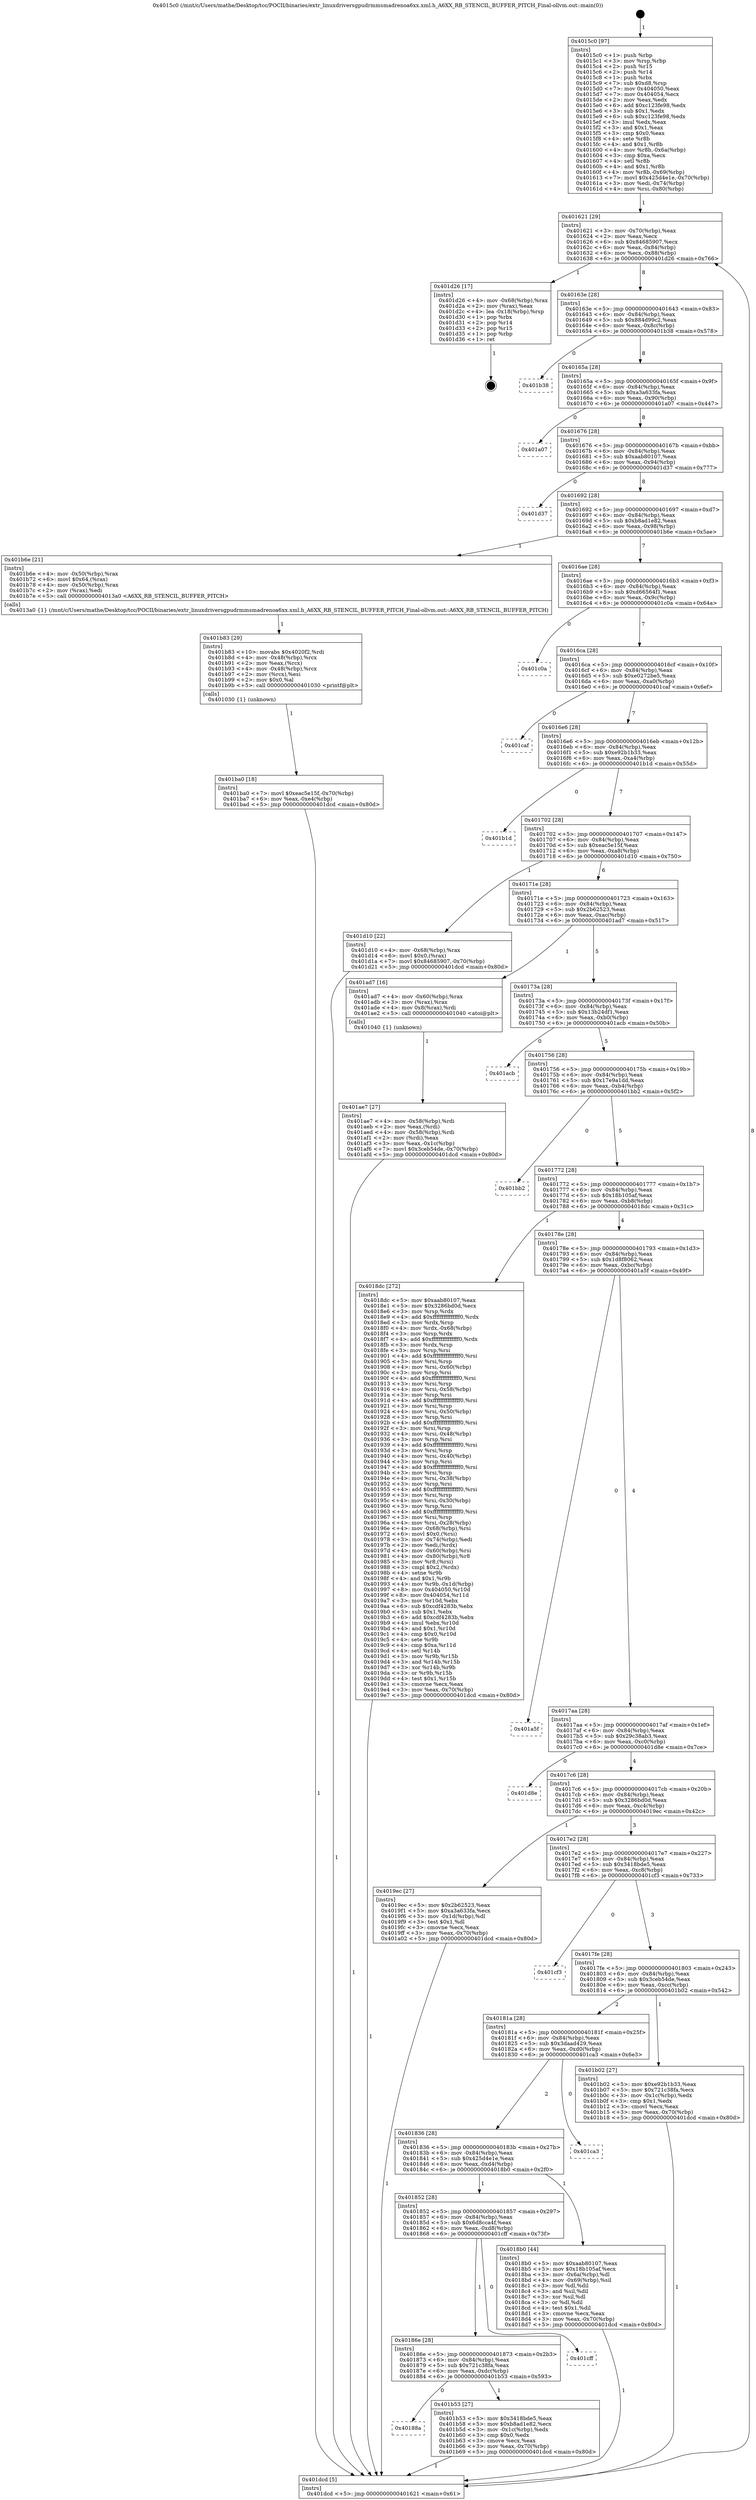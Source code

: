 digraph "0x4015c0" {
  label = "0x4015c0 (/mnt/c/Users/mathe/Desktop/tcc/POCII/binaries/extr_linuxdriversgpudrmmsmadrenoa6xx.xml.h_A6XX_RB_STENCIL_BUFFER_PITCH_Final-ollvm.out::main(0))"
  labelloc = "t"
  node[shape=record]

  Entry [label="",width=0.3,height=0.3,shape=circle,fillcolor=black,style=filled]
  "0x401621" [label="{
     0x401621 [29]\l
     | [instrs]\l
     &nbsp;&nbsp;0x401621 \<+3\>: mov -0x70(%rbp),%eax\l
     &nbsp;&nbsp;0x401624 \<+2\>: mov %eax,%ecx\l
     &nbsp;&nbsp;0x401626 \<+6\>: sub $0x84685907,%ecx\l
     &nbsp;&nbsp;0x40162c \<+6\>: mov %eax,-0x84(%rbp)\l
     &nbsp;&nbsp;0x401632 \<+6\>: mov %ecx,-0x88(%rbp)\l
     &nbsp;&nbsp;0x401638 \<+6\>: je 0000000000401d26 \<main+0x766\>\l
  }"]
  "0x401d26" [label="{
     0x401d26 [17]\l
     | [instrs]\l
     &nbsp;&nbsp;0x401d26 \<+4\>: mov -0x68(%rbp),%rax\l
     &nbsp;&nbsp;0x401d2a \<+2\>: mov (%rax),%eax\l
     &nbsp;&nbsp;0x401d2c \<+4\>: lea -0x18(%rbp),%rsp\l
     &nbsp;&nbsp;0x401d30 \<+1\>: pop %rbx\l
     &nbsp;&nbsp;0x401d31 \<+2\>: pop %r14\l
     &nbsp;&nbsp;0x401d33 \<+2\>: pop %r15\l
     &nbsp;&nbsp;0x401d35 \<+1\>: pop %rbp\l
     &nbsp;&nbsp;0x401d36 \<+1\>: ret\l
  }"]
  "0x40163e" [label="{
     0x40163e [28]\l
     | [instrs]\l
     &nbsp;&nbsp;0x40163e \<+5\>: jmp 0000000000401643 \<main+0x83\>\l
     &nbsp;&nbsp;0x401643 \<+6\>: mov -0x84(%rbp),%eax\l
     &nbsp;&nbsp;0x401649 \<+5\>: sub $0x884d99c2,%eax\l
     &nbsp;&nbsp;0x40164e \<+6\>: mov %eax,-0x8c(%rbp)\l
     &nbsp;&nbsp;0x401654 \<+6\>: je 0000000000401b38 \<main+0x578\>\l
  }"]
  Exit [label="",width=0.3,height=0.3,shape=circle,fillcolor=black,style=filled,peripheries=2]
  "0x401b38" [label="{
     0x401b38\l
  }", style=dashed]
  "0x40165a" [label="{
     0x40165a [28]\l
     | [instrs]\l
     &nbsp;&nbsp;0x40165a \<+5\>: jmp 000000000040165f \<main+0x9f\>\l
     &nbsp;&nbsp;0x40165f \<+6\>: mov -0x84(%rbp),%eax\l
     &nbsp;&nbsp;0x401665 \<+5\>: sub $0xa3a633fa,%eax\l
     &nbsp;&nbsp;0x40166a \<+6\>: mov %eax,-0x90(%rbp)\l
     &nbsp;&nbsp;0x401670 \<+6\>: je 0000000000401a07 \<main+0x447\>\l
  }"]
  "0x401ba0" [label="{
     0x401ba0 [18]\l
     | [instrs]\l
     &nbsp;&nbsp;0x401ba0 \<+7\>: movl $0xeac5e15f,-0x70(%rbp)\l
     &nbsp;&nbsp;0x401ba7 \<+6\>: mov %eax,-0xe4(%rbp)\l
     &nbsp;&nbsp;0x401bad \<+5\>: jmp 0000000000401dcd \<main+0x80d\>\l
  }"]
  "0x401a07" [label="{
     0x401a07\l
  }", style=dashed]
  "0x401676" [label="{
     0x401676 [28]\l
     | [instrs]\l
     &nbsp;&nbsp;0x401676 \<+5\>: jmp 000000000040167b \<main+0xbb\>\l
     &nbsp;&nbsp;0x40167b \<+6\>: mov -0x84(%rbp),%eax\l
     &nbsp;&nbsp;0x401681 \<+5\>: sub $0xaab80107,%eax\l
     &nbsp;&nbsp;0x401686 \<+6\>: mov %eax,-0x94(%rbp)\l
     &nbsp;&nbsp;0x40168c \<+6\>: je 0000000000401d37 \<main+0x777\>\l
  }"]
  "0x401b83" [label="{
     0x401b83 [29]\l
     | [instrs]\l
     &nbsp;&nbsp;0x401b83 \<+10\>: movabs $0x4020f2,%rdi\l
     &nbsp;&nbsp;0x401b8d \<+4\>: mov -0x48(%rbp),%rcx\l
     &nbsp;&nbsp;0x401b91 \<+2\>: mov %eax,(%rcx)\l
     &nbsp;&nbsp;0x401b93 \<+4\>: mov -0x48(%rbp),%rcx\l
     &nbsp;&nbsp;0x401b97 \<+2\>: mov (%rcx),%esi\l
     &nbsp;&nbsp;0x401b99 \<+2\>: mov $0x0,%al\l
     &nbsp;&nbsp;0x401b9b \<+5\>: call 0000000000401030 \<printf@plt\>\l
     | [calls]\l
     &nbsp;&nbsp;0x401030 \{1\} (unknown)\l
  }"]
  "0x401d37" [label="{
     0x401d37\l
  }", style=dashed]
  "0x401692" [label="{
     0x401692 [28]\l
     | [instrs]\l
     &nbsp;&nbsp;0x401692 \<+5\>: jmp 0000000000401697 \<main+0xd7\>\l
     &nbsp;&nbsp;0x401697 \<+6\>: mov -0x84(%rbp),%eax\l
     &nbsp;&nbsp;0x40169d \<+5\>: sub $0xb8ad1e82,%eax\l
     &nbsp;&nbsp;0x4016a2 \<+6\>: mov %eax,-0x98(%rbp)\l
     &nbsp;&nbsp;0x4016a8 \<+6\>: je 0000000000401b6e \<main+0x5ae\>\l
  }"]
  "0x40188a" [label="{
     0x40188a\l
  }", style=dashed]
  "0x401b6e" [label="{
     0x401b6e [21]\l
     | [instrs]\l
     &nbsp;&nbsp;0x401b6e \<+4\>: mov -0x50(%rbp),%rax\l
     &nbsp;&nbsp;0x401b72 \<+6\>: movl $0x64,(%rax)\l
     &nbsp;&nbsp;0x401b78 \<+4\>: mov -0x50(%rbp),%rax\l
     &nbsp;&nbsp;0x401b7c \<+2\>: mov (%rax),%edi\l
     &nbsp;&nbsp;0x401b7e \<+5\>: call 00000000004013a0 \<A6XX_RB_STENCIL_BUFFER_PITCH\>\l
     | [calls]\l
     &nbsp;&nbsp;0x4013a0 \{1\} (/mnt/c/Users/mathe/Desktop/tcc/POCII/binaries/extr_linuxdriversgpudrmmsmadrenoa6xx.xml.h_A6XX_RB_STENCIL_BUFFER_PITCH_Final-ollvm.out::A6XX_RB_STENCIL_BUFFER_PITCH)\l
  }"]
  "0x4016ae" [label="{
     0x4016ae [28]\l
     | [instrs]\l
     &nbsp;&nbsp;0x4016ae \<+5\>: jmp 00000000004016b3 \<main+0xf3\>\l
     &nbsp;&nbsp;0x4016b3 \<+6\>: mov -0x84(%rbp),%eax\l
     &nbsp;&nbsp;0x4016b9 \<+5\>: sub $0xd66564f1,%eax\l
     &nbsp;&nbsp;0x4016be \<+6\>: mov %eax,-0x9c(%rbp)\l
     &nbsp;&nbsp;0x4016c4 \<+6\>: je 0000000000401c0a \<main+0x64a\>\l
  }"]
  "0x401b53" [label="{
     0x401b53 [27]\l
     | [instrs]\l
     &nbsp;&nbsp;0x401b53 \<+5\>: mov $0x3418bde5,%eax\l
     &nbsp;&nbsp;0x401b58 \<+5\>: mov $0xb8ad1e82,%ecx\l
     &nbsp;&nbsp;0x401b5d \<+3\>: mov -0x1c(%rbp),%edx\l
     &nbsp;&nbsp;0x401b60 \<+3\>: cmp $0x0,%edx\l
     &nbsp;&nbsp;0x401b63 \<+3\>: cmove %ecx,%eax\l
     &nbsp;&nbsp;0x401b66 \<+3\>: mov %eax,-0x70(%rbp)\l
     &nbsp;&nbsp;0x401b69 \<+5\>: jmp 0000000000401dcd \<main+0x80d\>\l
  }"]
  "0x401c0a" [label="{
     0x401c0a\l
  }", style=dashed]
  "0x4016ca" [label="{
     0x4016ca [28]\l
     | [instrs]\l
     &nbsp;&nbsp;0x4016ca \<+5\>: jmp 00000000004016cf \<main+0x10f\>\l
     &nbsp;&nbsp;0x4016cf \<+6\>: mov -0x84(%rbp),%eax\l
     &nbsp;&nbsp;0x4016d5 \<+5\>: sub $0xe0272be5,%eax\l
     &nbsp;&nbsp;0x4016da \<+6\>: mov %eax,-0xa0(%rbp)\l
     &nbsp;&nbsp;0x4016e0 \<+6\>: je 0000000000401caf \<main+0x6ef\>\l
  }"]
  "0x40186e" [label="{
     0x40186e [28]\l
     | [instrs]\l
     &nbsp;&nbsp;0x40186e \<+5\>: jmp 0000000000401873 \<main+0x2b3\>\l
     &nbsp;&nbsp;0x401873 \<+6\>: mov -0x84(%rbp),%eax\l
     &nbsp;&nbsp;0x401879 \<+5\>: sub $0x721c38fa,%eax\l
     &nbsp;&nbsp;0x40187e \<+6\>: mov %eax,-0xdc(%rbp)\l
     &nbsp;&nbsp;0x401884 \<+6\>: je 0000000000401b53 \<main+0x593\>\l
  }"]
  "0x401caf" [label="{
     0x401caf\l
  }", style=dashed]
  "0x4016e6" [label="{
     0x4016e6 [28]\l
     | [instrs]\l
     &nbsp;&nbsp;0x4016e6 \<+5\>: jmp 00000000004016eb \<main+0x12b\>\l
     &nbsp;&nbsp;0x4016eb \<+6\>: mov -0x84(%rbp),%eax\l
     &nbsp;&nbsp;0x4016f1 \<+5\>: sub $0xe92b1b33,%eax\l
     &nbsp;&nbsp;0x4016f6 \<+6\>: mov %eax,-0xa4(%rbp)\l
     &nbsp;&nbsp;0x4016fc \<+6\>: je 0000000000401b1d \<main+0x55d\>\l
  }"]
  "0x401cff" [label="{
     0x401cff\l
  }", style=dashed]
  "0x401b1d" [label="{
     0x401b1d\l
  }", style=dashed]
  "0x401702" [label="{
     0x401702 [28]\l
     | [instrs]\l
     &nbsp;&nbsp;0x401702 \<+5\>: jmp 0000000000401707 \<main+0x147\>\l
     &nbsp;&nbsp;0x401707 \<+6\>: mov -0x84(%rbp),%eax\l
     &nbsp;&nbsp;0x40170d \<+5\>: sub $0xeac5e15f,%eax\l
     &nbsp;&nbsp;0x401712 \<+6\>: mov %eax,-0xa8(%rbp)\l
     &nbsp;&nbsp;0x401718 \<+6\>: je 0000000000401d10 \<main+0x750\>\l
  }"]
  "0x401ae7" [label="{
     0x401ae7 [27]\l
     | [instrs]\l
     &nbsp;&nbsp;0x401ae7 \<+4\>: mov -0x58(%rbp),%rdi\l
     &nbsp;&nbsp;0x401aeb \<+2\>: mov %eax,(%rdi)\l
     &nbsp;&nbsp;0x401aed \<+4\>: mov -0x58(%rbp),%rdi\l
     &nbsp;&nbsp;0x401af1 \<+2\>: mov (%rdi),%eax\l
     &nbsp;&nbsp;0x401af3 \<+3\>: mov %eax,-0x1c(%rbp)\l
     &nbsp;&nbsp;0x401af6 \<+7\>: movl $0x3ceb54de,-0x70(%rbp)\l
     &nbsp;&nbsp;0x401afd \<+5\>: jmp 0000000000401dcd \<main+0x80d\>\l
  }"]
  "0x401d10" [label="{
     0x401d10 [22]\l
     | [instrs]\l
     &nbsp;&nbsp;0x401d10 \<+4\>: mov -0x68(%rbp),%rax\l
     &nbsp;&nbsp;0x401d14 \<+6\>: movl $0x0,(%rax)\l
     &nbsp;&nbsp;0x401d1a \<+7\>: movl $0x84685907,-0x70(%rbp)\l
     &nbsp;&nbsp;0x401d21 \<+5\>: jmp 0000000000401dcd \<main+0x80d\>\l
  }"]
  "0x40171e" [label="{
     0x40171e [28]\l
     | [instrs]\l
     &nbsp;&nbsp;0x40171e \<+5\>: jmp 0000000000401723 \<main+0x163\>\l
     &nbsp;&nbsp;0x401723 \<+6\>: mov -0x84(%rbp),%eax\l
     &nbsp;&nbsp;0x401729 \<+5\>: sub $0x2b62523,%eax\l
     &nbsp;&nbsp;0x40172e \<+6\>: mov %eax,-0xac(%rbp)\l
     &nbsp;&nbsp;0x401734 \<+6\>: je 0000000000401ad7 \<main+0x517\>\l
  }"]
  "0x4015c0" [label="{
     0x4015c0 [97]\l
     | [instrs]\l
     &nbsp;&nbsp;0x4015c0 \<+1\>: push %rbp\l
     &nbsp;&nbsp;0x4015c1 \<+3\>: mov %rsp,%rbp\l
     &nbsp;&nbsp;0x4015c4 \<+2\>: push %r15\l
     &nbsp;&nbsp;0x4015c6 \<+2\>: push %r14\l
     &nbsp;&nbsp;0x4015c8 \<+1\>: push %rbx\l
     &nbsp;&nbsp;0x4015c9 \<+7\>: sub $0xd8,%rsp\l
     &nbsp;&nbsp;0x4015d0 \<+7\>: mov 0x404050,%eax\l
     &nbsp;&nbsp;0x4015d7 \<+7\>: mov 0x404054,%ecx\l
     &nbsp;&nbsp;0x4015de \<+2\>: mov %eax,%edx\l
     &nbsp;&nbsp;0x4015e0 \<+6\>: add $0xc123fe98,%edx\l
     &nbsp;&nbsp;0x4015e6 \<+3\>: sub $0x1,%edx\l
     &nbsp;&nbsp;0x4015e9 \<+6\>: sub $0xc123fe98,%edx\l
     &nbsp;&nbsp;0x4015ef \<+3\>: imul %edx,%eax\l
     &nbsp;&nbsp;0x4015f2 \<+3\>: and $0x1,%eax\l
     &nbsp;&nbsp;0x4015f5 \<+3\>: cmp $0x0,%eax\l
     &nbsp;&nbsp;0x4015f8 \<+4\>: sete %r8b\l
     &nbsp;&nbsp;0x4015fc \<+4\>: and $0x1,%r8b\l
     &nbsp;&nbsp;0x401600 \<+4\>: mov %r8b,-0x6a(%rbp)\l
     &nbsp;&nbsp;0x401604 \<+3\>: cmp $0xa,%ecx\l
     &nbsp;&nbsp;0x401607 \<+4\>: setl %r8b\l
     &nbsp;&nbsp;0x40160b \<+4\>: and $0x1,%r8b\l
     &nbsp;&nbsp;0x40160f \<+4\>: mov %r8b,-0x69(%rbp)\l
     &nbsp;&nbsp;0x401613 \<+7\>: movl $0x425d4e1e,-0x70(%rbp)\l
     &nbsp;&nbsp;0x40161a \<+3\>: mov %edi,-0x74(%rbp)\l
     &nbsp;&nbsp;0x40161d \<+4\>: mov %rsi,-0x80(%rbp)\l
  }"]
  "0x401ad7" [label="{
     0x401ad7 [16]\l
     | [instrs]\l
     &nbsp;&nbsp;0x401ad7 \<+4\>: mov -0x60(%rbp),%rax\l
     &nbsp;&nbsp;0x401adb \<+3\>: mov (%rax),%rax\l
     &nbsp;&nbsp;0x401ade \<+4\>: mov 0x8(%rax),%rdi\l
     &nbsp;&nbsp;0x401ae2 \<+5\>: call 0000000000401040 \<atoi@plt\>\l
     | [calls]\l
     &nbsp;&nbsp;0x401040 \{1\} (unknown)\l
  }"]
  "0x40173a" [label="{
     0x40173a [28]\l
     | [instrs]\l
     &nbsp;&nbsp;0x40173a \<+5\>: jmp 000000000040173f \<main+0x17f\>\l
     &nbsp;&nbsp;0x40173f \<+6\>: mov -0x84(%rbp),%eax\l
     &nbsp;&nbsp;0x401745 \<+5\>: sub $0x13b24df1,%eax\l
     &nbsp;&nbsp;0x40174a \<+6\>: mov %eax,-0xb0(%rbp)\l
     &nbsp;&nbsp;0x401750 \<+6\>: je 0000000000401acb \<main+0x50b\>\l
  }"]
  "0x401dcd" [label="{
     0x401dcd [5]\l
     | [instrs]\l
     &nbsp;&nbsp;0x401dcd \<+5\>: jmp 0000000000401621 \<main+0x61\>\l
  }"]
  "0x401acb" [label="{
     0x401acb\l
  }", style=dashed]
  "0x401756" [label="{
     0x401756 [28]\l
     | [instrs]\l
     &nbsp;&nbsp;0x401756 \<+5\>: jmp 000000000040175b \<main+0x19b\>\l
     &nbsp;&nbsp;0x40175b \<+6\>: mov -0x84(%rbp),%eax\l
     &nbsp;&nbsp;0x401761 \<+5\>: sub $0x17e9a1dd,%eax\l
     &nbsp;&nbsp;0x401766 \<+6\>: mov %eax,-0xb4(%rbp)\l
     &nbsp;&nbsp;0x40176c \<+6\>: je 0000000000401bb2 \<main+0x5f2\>\l
  }"]
  "0x401852" [label="{
     0x401852 [28]\l
     | [instrs]\l
     &nbsp;&nbsp;0x401852 \<+5\>: jmp 0000000000401857 \<main+0x297\>\l
     &nbsp;&nbsp;0x401857 \<+6\>: mov -0x84(%rbp),%eax\l
     &nbsp;&nbsp;0x40185d \<+5\>: sub $0x6d8cca4f,%eax\l
     &nbsp;&nbsp;0x401862 \<+6\>: mov %eax,-0xd8(%rbp)\l
     &nbsp;&nbsp;0x401868 \<+6\>: je 0000000000401cff \<main+0x73f\>\l
  }"]
  "0x401bb2" [label="{
     0x401bb2\l
  }", style=dashed]
  "0x401772" [label="{
     0x401772 [28]\l
     | [instrs]\l
     &nbsp;&nbsp;0x401772 \<+5\>: jmp 0000000000401777 \<main+0x1b7\>\l
     &nbsp;&nbsp;0x401777 \<+6\>: mov -0x84(%rbp),%eax\l
     &nbsp;&nbsp;0x40177d \<+5\>: sub $0x18b105af,%eax\l
     &nbsp;&nbsp;0x401782 \<+6\>: mov %eax,-0xb8(%rbp)\l
     &nbsp;&nbsp;0x401788 \<+6\>: je 00000000004018dc \<main+0x31c\>\l
  }"]
  "0x4018b0" [label="{
     0x4018b0 [44]\l
     | [instrs]\l
     &nbsp;&nbsp;0x4018b0 \<+5\>: mov $0xaab80107,%eax\l
     &nbsp;&nbsp;0x4018b5 \<+5\>: mov $0x18b105af,%ecx\l
     &nbsp;&nbsp;0x4018ba \<+3\>: mov -0x6a(%rbp),%dl\l
     &nbsp;&nbsp;0x4018bd \<+4\>: mov -0x69(%rbp),%sil\l
     &nbsp;&nbsp;0x4018c1 \<+3\>: mov %dl,%dil\l
     &nbsp;&nbsp;0x4018c4 \<+3\>: and %sil,%dil\l
     &nbsp;&nbsp;0x4018c7 \<+3\>: xor %sil,%dl\l
     &nbsp;&nbsp;0x4018ca \<+3\>: or %dl,%dil\l
     &nbsp;&nbsp;0x4018cd \<+4\>: test $0x1,%dil\l
     &nbsp;&nbsp;0x4018d1 \<+3\>: cmovne %ecx,%eax\l
     &nbsp;&nbsp;0x4018d4 \<+3\>: mov %eax,-0x70(%rbp)\l
     &nbsp;&nbsp;0x4018d7 \<+5\>: jmp 0000000000401dcd \<main+0x80d\>\l
  }"]
  "0x4018dc" [label="{
     0x4018dc [272]\l
     | [instrs]\l
     &nbsp;&nbsp;0x4018dc \<+5\>: mov $0xaab80107,%eax\l
     &nbsp;&nbsp;0x4018e1 \<+5\>: mov $0x3286bd0d,%ecx\l
     &nbsp;&nbsp;0x4018e6 \<+3\>: mov %rsp,%rdx\l
     &nbsp;&nbsp;0x4018e9 \<+4\>: add $0xfffffffffffffff0,%rdx\l
     &nbsp;&nbsp;0x4018ed \<+3\>: mov %rdx,%rsp\l
     &nbsp;&nbsp;0x4018f0 \<+4\>: mov %rdx,-0x68(%rbp)\l
     &nbsp;&nbsp;0x4018f4 \<+3\>: mov %rsp,%rdx\l
     &nbsp;&nbsp;0x4018f7 \<+4\>: add $0xfffffffffffffff0,%rdx\l
     &nbsp;&nbsp;0x4018fb \<+3\>: mov %rdx,%rsp\l
     &nbsp;&nbsp;0x4018fe \<+3\>: mov %rsp,%rsi\l
     &nbsp;&nbsp;0x401901 \<+4\>: add $0xfffffffffffffff0,%rsi\l
     &nbsp;&nbsp;0x401905 \<+3\>: mov %rsi,%rsp\l
     &nbsp;&nbsp;0x401908 \<+4\>: mov %rsi,-0x60(%rbp)\l
     &nbsp;&nbsp;0x40190c \<+3\>: mov %rsp,%rsi\l
     &nbsp;&nbsp;0x40190f \<+4\>: add $0xfffffffffffffff0,%rsi\l
     &nbsp;&nbsp;0x401913 \<+3\>: mov %rsi,%rsp\l
     &nbsp;&nbsp;0x401916 \<+4\>: mov %rsi,-0x58(%rbp)\l
     &nbsp;&nbsp;0x40191a \<+3\>: mov %rsp,%rsi\l
     &nbsp;&nbsp;0x40191d \<+4\>: add $0xfffffffffffffff0,%rsi\l
     &nbsp;&nbsp;0x401921 \<+3\>: mov %rsi,%rsp\l
     &nbsp;&nbsp;0x401924 \<+4\>: mov %rsi,-0x50(%rbp)\l
     &nbsp;&nbsp;0x401928 \<+3\>: mov %rsp,%rsi\l
     &nbsp;&nbsp;0x40192b \<+4\>: add $0xfffffffffffffff0,%rsi\l
     &nbsp;&nbsp;0x40192f \<+3\>: mov %rsi,%rsp\l
     &nbsp;&nbsp;0x401932 \<+4\>: mov %rsi,-0x48(%rbp)\l
     &nbsp;&nbsp;0x401936 \<+3\>: mov %rsp,%rsi\l
     &nbsp;&nbsp;0x401939 \<+4\>: add $0xfffffffffffffff0,%rsi\l
     &nbsp;&nbsp;0x40193d \<+3\>: mov %rsi,%rsp\l
     &nbsp;&nbsp;0x401940 \<+4\>: mov %rsi,-0x40(%rbp)\l
     &nbsp;&nbsp;0x401944 \<+3\>: mov %rsp,%rsi\l
     &nbsp;&nbsp;0x401947 \<+4\>: add $0xfffffffffffffff0,%rsi\l
     &nbsp;&nbsp;0x40194b \<+3\>: mov %rsi,%rsp\l
     &nbsp;&nbsp;0x40194e \<+4\>: mov %rsi,-0x38(%rbp)\l
     &nbsp;&nbsp;0x401952 \<+3\>: mov %rsp,%rsi\l
     &nbsp;&nbsp;0x401955 \<+4\>: add $0xfffffffffffffff0,%rsi\l
     &nbsp;&nbsp;0x401959 \<+3\>: mov %rsi,%rsp\l
     &nbsp;&nbsp;0x40195c \<+4\>: mov %rsi,-0x30(%rbp)\l
     &nbsp;&nbsp;0x401960 \<+3\>: mov %rsp,%rsi\l
     &nbsp;&nbsp;0x401963 \<+4\>: add $0xfffffffffffffff0,%rsi\l
     &nbsp;&nbsp;0x401967 \<+3\>: mov %rsi,%rsp\l
     &nbsp;&nbsp;0x40196a \<+4\>: mov %rsi,-0x28(%rbp)\l
     &nbsp;&nbsp;0x40196e \<+4\>: mov -0x68(%rbp),%rsi\l
     &nbsp;&nbsp;0x401972 \<+6\>: movl $0x0,(%rsi)\l
     &nbsp;&nbsp;0x401978 \<+3\>: mov -0x74(%rbp),%edi\l
     &nbsp;&nbsp;0x40197b \<+2\>: mov %edi,(%rdx)\l
     &nbsp;&nbsp;0x40197d \<+4\>: mov -0x60(%rbp),%rsi\l
     &nbsp;&nbsp;0x401981 \<+4\>: mov -0x80(%rbp),%r8\l
     &nbsp;&nbsp;0x401985 \<+3\>: mov %r8,(%rsi)\l
     &nbsp;&nbsp;0x401988 \<+3\>: cmpl $0x2,(%rdx)\l
     &nbsp;&nbsp;0x40198b \<+4\>: setne %r9b\l
     &nbsp;&nbsp;0x40198f \<+4\>: and $0x1,%r9b\l
     &nbsp;&nbsp;0x401993 \<+4\>: mov %r9b,-0x1d(%rbp)\l
     &nbsp;&nbsp;0x401997 \<+8\>: mov 0x404050,%r10d\l
     &nbsp;&nbsp;0x40199f \<+8\>: mov 0x404054,%r11d\l
     &nbsp;&nbsp;0x4019a7 \<+3\>: mov %r10d,%ebx\l
     &nbsp;&nbsp;0x4019aa \<+6\>: sub $0xcdf4283b,%ebx\l
     &nbsp;&nbsp;0x4019b0 \<+3\>: sub $0x1,%ebx\l
     &nbsp;&nbsp;0x4019b3 \<+6\>: add $0xcdf4283b,%ebx\l
     &nbsp;&nbsp;0x4019b9 \<+4\>: imul %ebx,%r10d\l
     &nbsp;&nbsp;0x4019bd \<+4\>: and $0x1,%r10d\l
     &nbsp;&nbsp;0x4019c1 \<+4\>: cmp $0x0,%r10d\l
     &nbsp;&nbsp;0x4019c5 \<+4\>: sete %r9b\l
     &nbsp;&nbsp;0x4019c9 \<+4\>: cmp $0xa,%r11d\l
     &nbsp;&nbsp;0x4019cd \<+4\>: setl %r14b\l
     &nbsp;&nbsp;0x4019d1 \<+3\>: mov %r9b,%r15b\l
     &nbsp;&nbsp;0x4019d4 \<+3\>: and %r14b,%r15b\l
     &nbsp;&nbsp;0x4019d7 \<+3\>: xor %r14b,%r9b\l
     &nbsp;&nbsp;0x4019da \<+3\>: or %r9b,%r15b\l
     &nbsp;&nbsp;0x4019dd \<+4\>: test $0x1,%r15b\l
     &nbsp;&nbsp;0x4019e1 \<+3\>: cmovne %ecx,%eax\l
     &nbsp;&nbsp;0x4019e4 \<+3\>: mov %eax,-0x70(%rbp)\l
     &nbsp;&nbsp;0x4019e7 \<+5\>: jmp 0000000000401dcd \<main+0x80d\>\l
  }"]
  "0x40178e" [label="{
     0x40178e [28]\l
     | [instrs]\l
     &nbsp;&nbsp;0x40178e \<+5\>: jmp 0000000000401793 \<main+0x1d3\>\l
     &nbsp;&nbsp;0x401793 \<+6\>: mov -0x84(%rbp),%eax\l
     &nbsp;&nbsp;0x401799 \<+5\>: sub $0x1d8f8062,%eax\l
     &nbsp;&nbsp;0x40179e \<+6\>: mov %eax,-0xbc(%rbp)\l
     &nbsp;&nbsp;0x4017a4 \<+6\>: je 0000000000401a5f \<main+0x49f\>\l
  }"]
  "0x401836" [label="{
     0x401836 [28]\l
     | [instrs]\l
     &nbsp;&nbsp;0x401836 \<+5\>: jmp 000000000040183b \<main+0x27b\>\l
     &nbsp;&nbsp;0x40183b \<+6\>: mov -0x84(%rbp),%eax\l
     &nbsp;&nbsp;0x401841 \<+5\>: sub $0x425d4e1e,%eax\l
     &nbsp;&nbsp;0x401846 \<+6\>: mov %eax,-0xd4(%rbp)\l
     &nbsp;&nbsp;0x40184c \<+6\>: je 00000000004018b0 \<main+0x2f0\>\l
  }"]
  "0x401a5f" [label="{
     0x401a5f\l
  }", style=dashed]
  "0x4017aa" [label="{
     0x4017aa [28]\l
     | [instrs]\l
     &nbsp;&nbsp;0x4017aa \<+5\>: jmp 00000000004017af \<main+0x1ef\>\l
     &nbsp;&nbsp;0x4017af \<+6\>: mov -0x84(%rbp),%eax\l
     &nbsp;&nbsp;0x4017b5 \<+5\>: sub $0x29c38ab3,%eax\l
     &nbsp;&nbsp;0x4017ba \<+6\>: mov %eax,-0xc0(%rbp)\l
     &nbsp;&nbsp;0x4017c0 \<+6\>: je 0000000000401d8e \<main+0x7ce\>\l
  }"]
  "0x401ca3" [label="{
     0x401ca3\l
  }", style=dashed]
  "0x401d8e" [label="{
     0x401d8e\l
  }", style=dashed]
  "0x4017c6" [label="{
     0x4017c6 [28]\l
     | [instrs]\l
     &nbsp;&nbsp;0x4017c6 \<+5\>: jmp 00000000004017cb \<main+0x20b\>\l
     &nbsp;&nbsp;0x4017cb \<+6\>: mov -0x84(%rbp),%eax\l
     &nbsp;&nbsp;0x4017d1 \<+5\>: sub $0x3286bd0d,%eax\l
     &nbsp;&nbsp;0x4017d6 \<+6\>: mov %eax,-0xc4(%rbp)\l
     &nbsp;&nbsp;0x4017dc \<+6\>: je 00000000004019ec \<main+0x42c\>\l
  }"]
  "0x40181a" [label="{
     0x40181a [28]\l
     | [instrs]\l
     &nbsp;&nbsp;0x40181a \<+5\>: jmp 000000000040181f \<main+0x25f\>\l
     &nbsp;&nbsp;0x40181f \<+6\>: mov -0x84(%rbp),%eax\l
     &nbsp;&nbsp;0x401825 \<+5\>: sub $0x3daad429,%eax\l
     &nbsp;&nbsp;0x40182a \<+6\>: mov %eax,-0xd0(%rbp)\l
     &nbsp;&nbsp;0x401830 \<+6\>: je 0000000000401ca3 \<main+0x6e3\>\l
  }"]
  "0x4019ec" [label="{
     0x4019ec [27]\l
     | [instrs]\l
     &nbsp;&nbsp;0x4019ec \<+5\>: mov $0x2b62523,%eax\l
     &nbsp;&nbsp;0x4019f1 \<+5\>: mov $0xa3a633fa,%ecx\l
     &nbsp;&nbsp;0x4019f6 \<+3\>: mov -0x1d(%rbp),%dl\l
     &nbsp;&nbsp;0x4019f9 \<+3\>: test $0x1,%dl\l
     &nbsp;&nbsp;0x4019fc \<+3\>: cmovne %ecx,%eax\l
     &nbsp;&nbsp;0x4019ff \<+3\>: mov %eax,-0x70(%rbp)\l
     &nbsp;&nbsp;0x401a02 \<+5\>: jmp 0000000000401dcd \<main+0x80d\>\l
  }"]
  "0x4017e2" [label="{
     0x4017e2 [28]\l
     | [instrs]\l
     &nbsp;&nbsp;0x4017e2 \<+5\>: jmp 00000000004017e7 \<main+0x227\>\l
     &nbsp;&nbsp;0x4017e7 \<+6\>: mov -0x84(%rbp),%eax\l
     &nbsp;&nbsp;0x4017ed \<+5\>: sub $0x3418bde5,%eax\l
     &nbsp;&nbsp;0x4017f2 \<+6\>: mov %eax,-0xc8(%rbp)\l
     &nbsp;&nbsp;0x4017f8 \<+6\>: je 0000000000401cf3 \<main+0x733\>\l
  }"]
  "0x401b02" [label="{
     0x401b02 [27]\l
     | [instrs]\l
     &nbsp;&nbsp;0x401b02 \<+5\>: mov $0xe92b1b33,%eax\l
     &nbsp;&nbsp;0x401b07 \<+5\>: mov $0x721c38fa,%ecx\l
     &nbsp;&nbsp;0x401b0c \<+3\>: mov -0x1c(%rbp),%edx\l
     &nbsp;&nbsp;0x401b0f \<+3\>: cmp $0x1,%edx\l
     &nbsp;&nbsp;0x401b12 \<+3\>: cmovl %ecx,%eax\l
     &nbsp;&nbsp;0x401b15 \<+3\>: mov %eax,-0x70(%rbp)\l
     &nbsp;&nbsp;0x401b18 \<+5\>: jmp 0000000000401dcd \<main+0x80d\>\l
  }"]
  "0x401cf3" [label="{
     0x401cf3\l
  }", style=dashed]
  "0x4017fe" [label="{
     0x4017fe [28]\l
     | [instrs]\l
     &nbsp;&nbsp;0x4017fe \<+5\>: jmp 0000000000401803 \<main+0x243\>\l
     &nbsp;&nbsp;0x401803 \<+6\>: mov -0x84(%rbp),%eax\l
     &nbsp;&nbsp;0x401809 \<+5\>: sub $0x3ceb54de,%eax\l
     &nbsp;&nbsp;0x40180e \<+6\>: mov %eax,-0xcc(%rbp)\l
     &nbsp;&nbsp;0x401814 \<+6\>: je 0000000000401b02 \<main+0x542\>\l
  }"]
  Entry -> "0x4015c0" [label=" 1"]
  "0x401621" -> "0x401d26" [label=" 1"]
  "0x401621" -> "0x40163e" [label=" 8"]
  "0x401d26" -> Exit [label=" 1"]
  "0x40163e" -> "0x401b38" [label=" 0"]
  "0x40163e" -> "0x40165a" [label=" 8"]
  "0x401d10" -> "0x401dcd" [label=" 1"]
  "0x40165a" -> "0x401a07" [label=" 0"]
  "0x40165a" -> "0x401676" [label=" 8"]
  "0x401ba0" -> "0x401dcd" [label=" 1"]
  "0x401676" -> "0x401d37" [label=" 0"]
  "0x401676" -> "0x401692" [label=" 8"]
  "0x401b83" -> "0x401ba0" [label=" 1"]
  "0x401692" -> "0x401b6e" [label=" 1"]
  "0x401692" -> "0x4016ae" [label=" 7"]
  "0x401b6e" -> "0x401b83" [label=" 1"]
  "0x4016ae" -> "0x401c0a" [label=" 0"]
  "0x4016ae" -> "0x4016ca" [label=" 7"]
  "0x401b53" -> "0x401dcd" [label=" 1"]
  "0x4016ca" -> "0x401caf" [label=" 0"]
  "0x4016ca" -> "0x4016e6" [label=" 7"]
  "0x40186e" -> "0x401b53" [label=" 1"]
  "0x4016e6" -> "0x401b1d" [label=" 0"]
  "0x4016e6" -> "0x401702" [label=" 7"]
  "0x40186e" -> "0x40188a" [label=" 0"]
  "0x401702" -> "0x401d10" [label=" 1"]
  "0x401702" -> "0x40171e" [label=" 6"]
  "0x401852" -> "0x401cff" [label=" 0"]
  "0x40171e" -> "0x401ad7" [label=" 1"]
  "0x40171e" -> "0x40173a" [label=" 5"]
  "0x401b02" -> "0x401dcd" [label=" 1"]
  "0x40173a" -> "0x401acb" [label=" 0"]
  "0x40173a" -> "0x401756" [label=" 5"]
  "0x401ae7" -> "0x401dcd" [label=" 1"]
  "0x401756" -> "0x401bb2" [label=" 0"]
  "0x401756" -> "0x401772" [label=" 5"]
  "0x401ad7" -> "0x401ae7" [label=" 1"]
  "0x401772" -> "0x4018dc" [label=" 1"]
  "0x401772" -> "0x40178e" [label=" 4"]
  "0x4019ec" -> "0x401dcd" [label=" 1"]
  "0x40178e" -> "0x401a5f" [label=" 0"]
  "0x40178e" -> "0x4017aa" [label=" 4"]
  "0x401852" -> "0x40186e" [label=" 1"]
  "0x4017aa" -> "0x401d8e" [label=" 0"]
  "0x4017aa" -> "0x4017c6" [label=" 4"]
  "0x401dcd" -> "0x401621" [label=" 8"]
  "0x4017c6" -> "0x4019ec" [label=" 1"]
  "0x4017c6" -> "0x4017e2" [label=" 3"]
  "0x4018b0" -> "0x401dcd" [label=" 1"]
  "0x4017e2" -> "0x401cf3" [label=" 0"]
  "0x4017e2" -> "0x4017fe" [label=" 3"]
  "0x401836" -> "0x401852" [label=" 1"]
  "0x4017fe" -> "0x401b02" [label=" 1"]
  "0x4017fe" -> "0x40181a" [label=" 2"]
  "0x4015c0" -> "0x401621" [label=" 1"]
  "0x40181a" -> "0x401ca3" [label=" 0"]
  "0x40181a" -> "0x401836" [label=" 2"]
  "0x4018dc" -> "0x401dcd" [label=" 1"]
  "0x401836" -> "0x4018b0" [label=" 1"]
}
